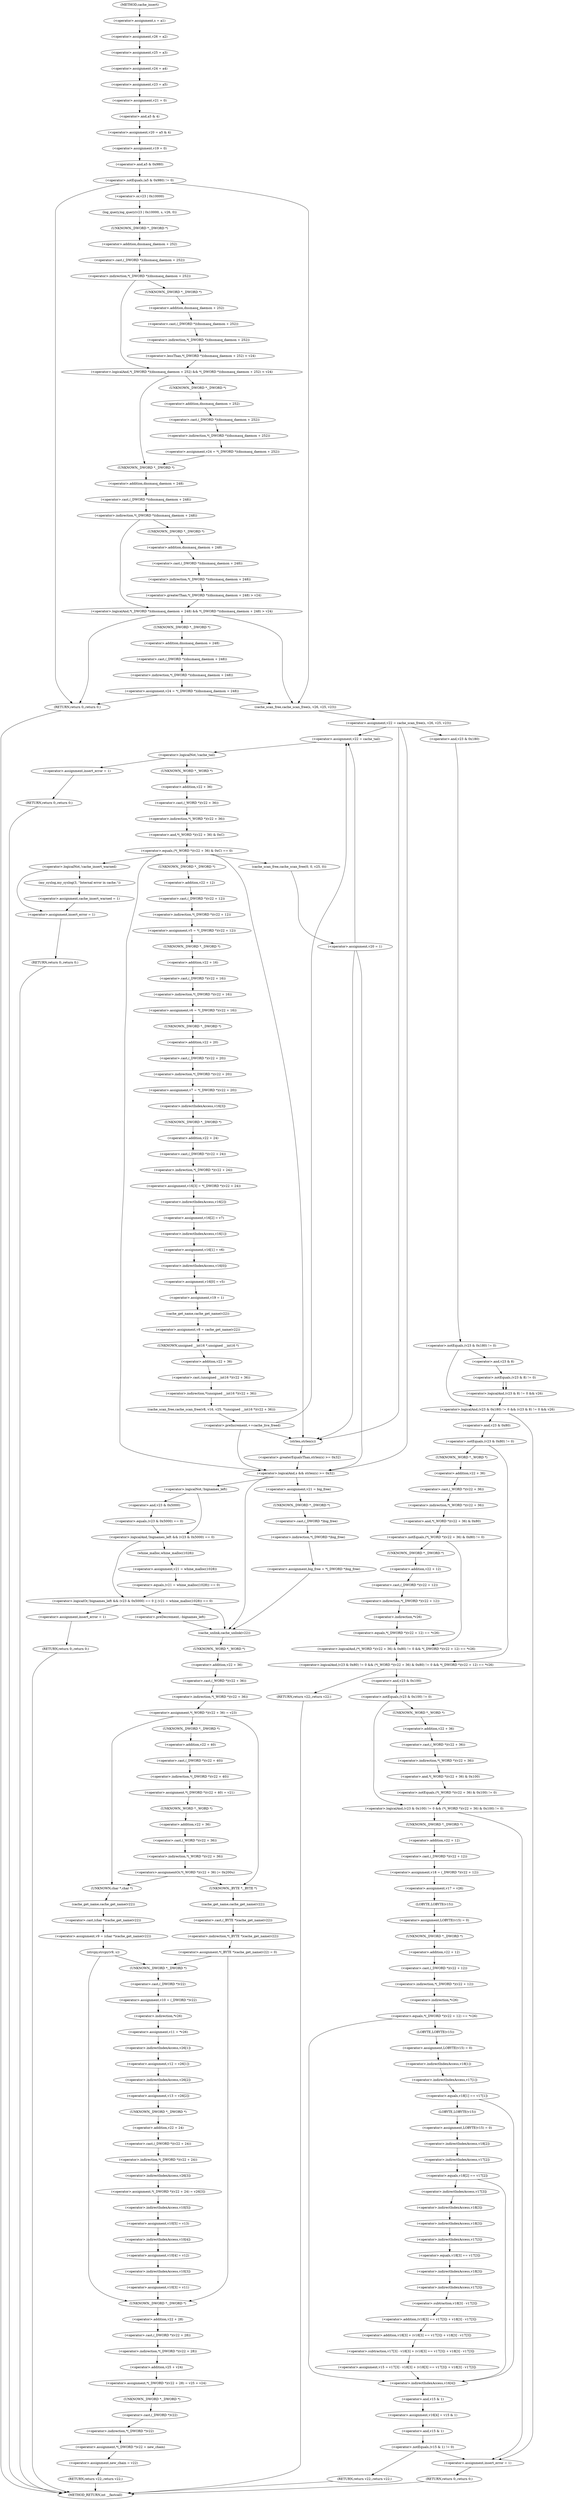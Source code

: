 digraph cache_insert {  
"1000152" [label = "(<operator>.assignment,s = a1)" ]
"1000155" [label = "(<operator>.assignment,v26 = a2)" ]
"1000158" [label = "(<operator>.assignment,v25 = a3)" ]
"1000161" [label = "(<operator>.assignment,v24 = a4)" ]
"1000164" [label = "(<operator>.assignment,v23 = a5)" ]
"1000167" [label = "(<operator>.assignment,v21 = 0)" ]
"1000170" [label = "(<operator>.assignment,v20 = a5 & 4)" ]
"1000172" [label = "(<operator>.and,a5 & 4)" ]
"1000175" [label = "(<operator>.assignment,v19 = 0)" ]
"1000179" [label = "(<operator>.notEquals,(a5 & 0x980) != 0)" ]
"1000180" [label = "(<operator>.and,a5 & 0x980)" ]
"1000185" [label = "(log_query,log_query(v23 | 0x10000, s, v26, 0))" ]
"1000186" [label = "(<operator>.or,v23 | 0x10000)" ]
"1000193" [label = "(<operator>.logicalAnd,*(_DWORD *)(dnsmasq_daemon + 252) && *(_DWORD *)(dnsmasq_daemon + 252) < v24)" ]
"1000194" [label = "(<operator>.indirection,*(_DWORD *)(dnsmasq_daemon + 252))" ]
"1000195" [label = "(<operator>.cast,(_DWORD *)(dnsmasq_daemon + 252))" ]
"1000196" [label = "(UNKNOWN,_DWORD *,_DWORD *)" ]
"1000197" [label = "(<operator>.addition,dnsmasq_daemon + 252)" ]
"1000200" [label = "(<operator>.lessThan,*(_DWORD *)(dnsmasq_daemon + 252) < v24)" ]
"1000201" [label = "(<operator>.indirection,*(_DWORD *)(dnsmasq_daemon + 252))" ]
"1000202" [label = "(<operator>.cast,(_DWORD *)(dnsmasq_daemon + 252))" ]
"1000203" [label = "(UNKNOWN,_DWORD *,_DWORD *)" ]
"1000204" [label = "(<operator>.addition,dnsmasq_daemon + 252)" ]
"1000208" [label = "(<operator>.assignment,v24 = *(_DWORD *)(dnsmasq_daemon + 252))" ]
"1000210" [label = "(<operator>.indirection,*(_DWORD *)(dnsmasq_daemon + 252))" ]
"1000211" [label = "(<operator>.cast,(_DWORD *)(dnsmasq_daemon + 252))" ]
"1000212" [label = "(UNKNOWN,_DWORD *,_DWORD *)" ]
"1000213" [label = "(<operator>.addition,dnsmasq_daemon + 252)" ]
"1000217" [label = "(<operator>.logicalAnd,*(_DWORD *)(dnsmasq_daemon + 248) && *(_DWORD *)(dnsmasq_daemon + 248) > v24)" ]
"1000218" [label = "(<operator>.indirection,*(_DWORD *)(dnsmasq_daemon + 248))" ]
"1000219" [label = "(<operator>.cast,(_DWORD *)(dnsmasq_daemon + 248))" ]
"1000220" [label = "(UNKNOWN,_DWORD *,_DWORD *)" ]
"1000221" [label = "(<operator>.addition,dnsmasq_daemon + 248)" ]
"1000224" [label = "(<operator>.greaterThan,*(_DWORD *)(dnsmasq_daemon + 248) > v24)" ]
"1000225" [label = "(<operator>.indirection,*(_DWORD *)(dnsmasq_daemon + 248))" ]
"1000226" [label = "(<operator>.cast,(_DWORD *)(dnsmasq_daemon + 248))" ]
"1000227" [label = "(UNKNOWN,_DWORD *,_DWORD *)" ]
"1000228" [label = "(<operator>.addition,dnsmasq_daemon + 248)" ]
"1000232" [label = "(<operator>.assignment,v24 = *(_DWORD *)(dnsmasq_daemon + 248))" ]
"1000234" [label = "(<operator>.indirection,*(_DWORD *)(dnsmasq_daemon + 248))" ]
"1000235" [label = "(<operator>.cast,(_DWORD *)(dnsmasq_daemon + 248))" ]
"1000236" [label = "(UNKNOWN,_DWORD *,_DWORD *)" ]
"1000237" [label = "(<operator>.addition,dnsmasq_daemon + 248)" ]
"1000242" [label = "(RETURN,return 0;,return 0;)" ]
"1000244" [label = "(<operator>.assignment,v22 = cache_scan_free(s, v26, v25, v23))" ]
"1000246" [label = "(cache_scan_free,cache_scan_free(s, v26, v25, v23))" ]
"1000255" [label = "(<operator>.logicalAnd,(v23 & 0x180) != 0 && (v23 & 8) != 0 && v26)" ]
"1000256" [label = "(<operator>.notEquals,(v23 & 0x180) != 0)" ]
"1000257" [label = "(<operator>.and,v23 & 0x180)" ]
"1000261" [label = "(<operator>.logicalAnd,(v23 & 8) != 0 && v26)" ]
"1000262" [label = "(<operator>.notEquals,(v23 & 8) != 0)" ]
"1000263" [label = "(<operator>.and,v23 & 8)" ]
"1000270" [label = "(<operator>.logicalAnd,(v23 & 0x80) != 0 && (*(_WORD *)(v22 + 36) & 0x80) != 0 && *(_DWORD *)(v22 + 12) == *v26)" ]
"1000271" [label = "(<operator>.notEquals,(v23 & 0x80) != 0)" ]
"1000272" [label = "(<operator>.and,v23 & 0x80)" ]
"1000276" [label = "(<operator>.logicalAnd,(*(_WORD *)(v22 + 36) & 0x80) != 0 && *(_DWORD *)(v22 + 12) == *v26)" ]
"1000277" [label = "(<operator>.notEquals,(*(_WORD *)(v22 + 36) & 0x80) != 0)" ]
"1000278" [label = "(<operator>.and,*(_WORD *)(v22 + 36) & 0x80)" ]
"1000279" [label = "(<operator>.indirection,*(_WORD *)(v22 + 36))" ]
"1000280" [label = "(<operator>.cast,(_WORD *)(v22 + 36))" ]
"1000281" [label = "(UNKNOWN,_WORD *,_WORD *)" ]
"1000282" [label = "(<operator>.addition,v22 + 36)" ]
"1000287" [label = "(<operator>.equals,*(_DWORD *)(v22 + 12) == *v26)" ]
"1000288" [label = "(<operator>.indirection,*(_DWORD *)(v22 + 12))" ]
"1000289" [label = "(<operator>.cast,(_DWORD *)(v22 + 12))" ]
"1000290" [label = "(UNKNOWN,_DWORD *,_DWORD *)" ]
"1000291" [label = "(<operator>.addition,v22 + 12)" ]
"1000294" [label = "(<operator>.indirection,*v26)" ]
"1000296" [label = "(RETURN,return v22;,return v22;)" ]
"1000299" [label = "(<operator>.logicalAnd,(v23 & 0x100) != 0 && (*(_WORD *)(v22 + 36) & 0x100) != 0)" ]
"1000300" [label = "(<operator>.notEquals,(v23 & 0x100) != 0)" ]
"1000301" [label = "(<operator>.and,v23 & 0x100)" ]
"1000305" [label = "(<operator>.notEquals,(*(_WORD *)(v22 + 36) & 0x100) != 0)" ]
"1000306" [label = "(<operator>.and,*(_WORD *)(v22 + 36) & 0x100)" ]
"1000307" [label = "(<operator>.indirection,*(_WORD *)(v22 + 36))" ]
"1000308" [label = "(<operator>.cast,(_WORD *)(v22 + 36))" ]
"1000309" [label = "(UNKNOWN,_WORD *,_WORD *)" ]
"1000310" [label = "(<operator>.addition,v22 + 36)" ]
"1000316" [label = "(<operator>.assignment,v18 = (_DWORD *)(v22 + 12))" ]
"1000318" [label = "(<operator>.cast,(_DWORD *)(v22 + 12))" ]
"1000319" [label = "(UNKNOWN,_DWORD *,_DWORD *)" ]
"1000320" [label = "(<operator>.addition,v22 + 12)" ]
"1000323" [label = "(<operator>.assignment,v17 = v26)" ]
"1000326" [label = "(<operator>.assignment,LOBYTE(v15) = 0)" ]
"1000327" [label = "(LOBYTE,LOBYTE(v15))" ]
"1000331" [label = "(<operator>.equals,*(_DWORD *)(v22 + 12) == *v26)" ]
"1000332" [label = "(<operator>.indirection,*(_DWORD *)(v22 + 12))" ]
"1000333" [label = "(<operator>.cast,(_DWORD *)(v22 + 12))" ]
"1000334" [label = "(UNKNOWN,_DWORD *,_DWORD *)" ]
"1000335" [label = "(<operator>.addition,v22 + 12)" ]
"1000338" [label = "(<operator>.indirection,*v26)" ]
"1000341" [label = "(<operator>.assignment,LOBYTE(v15) = 0)" ]
"1000342" [label = "(LOBYTE,LOBYTE(v15))" ]
"1000346" [label = "(<operator>.equals,v18[1] == v17[1])" ]
"1000347" [label = "(<operator>.indirectIndexAccess,v18[1])" ]
"1000350" [label = "(<operator>.indirectIndexAccess,v17[1])" ]
"1000354" [label = "(<operator>.assignment,LOBYTE(v15) = 0)" ]
"1000355" [label = "(LOBYTE,LOBYTE(v15))" ]
"1000359" [label = "(<operator>.equals,v18[2] == v17[2])" ]
"1000360" [label = "(<operator>.indirectIndexAccess,v18[2])" ]
"1000363" [label = "(<operator>.indirectIndexAccess,v17[2])" ]
"1000366" [label = "(<operator>.assignment,v15 = v17[3] - v18[3] + (v18[3] == v17[3]) + v18[3] - v17[3])" ]
"1000368" [label = "(<operator>.subtraction,v17[3] - v18[3] + (v18[3] == v17[3]) + v18[3] - v17[3])" ]
"1000369" [label = "(<operator>.indirectIndexAccess,v17[3])" ]
"1000372" [label = "(<operator>.addition,v18[3] + (v18[3] == v17[3]) + v18[3] - v17[3])" ]
"1000373" [label = "(<operator>.indirectIndexAccess,v18[3])" ]
"1000376" [label = "(<operator>.addition,(v18[3] == v17[3]) + v18[3] - v17[3])" ]
"1000377" [label = "(<operator>.equals,v18[3] == v17[3])" ]
"1000378" [label = "(<operator>.indirectIndexAccess,v18[3])" ]
"1000381" [label = "(<operator>.indirectIndexAccess,v17[3])" ]
"1000384" [label = "(<operator>.subtraction,v18[3] - v17[3])" ]
"1000385" [label = "(<operator>.indirectIndexAccess,v18[3])" ]
"1000388" [label = "(<operator>.indirectIndexAccess,v17[3])" ]
"1000391" [label = "(<operator>.assignment,v16[4] = v15 & 1)" ]
"1000392" [label = "(<operator>.indirectIndexAccess,v16[4])" ]
"1000395" [label = "(<operator>.and,v15 & 1)" ]
"1000399" [label = "(<operator>.notEquals,(v15 & 1) != 0)" ]
"1000400" [label = "(<operator>.and,v15 & 1)" ]
"1000404" [label = "(RETURN,return v22;,return v22;)" ]
"1000406" [label = "(<operator>.assignment,insert_error = 1)" ]
"1000409" [label = "(RETURN,return 0;,return 0;)" ]
"1000414" [label = "(<operator>.assignment,v22 = cache_tail)" ]
"1000418" [label = "(<operator>.logicalNot,!cache_tail)" ]
"1000421" [label = "(<operator>.assignment,insert_error = 1)" ]
"1000424" [label = "(RETURN,return 0;,return 0;)" ]
"1000427" [label = "(<operator>.equals,(*(_WORD *)(v22 + 36) & 0xC) == 0)" ]
"1000428" [label = "(<operator>.and,*(_WORD *)(v22 + 36) & 0xC)" ]
"1000429" [label = "(<operator>.indirection,*(_WORD *)(v22 + 36))" ]
"1000430" [label = "(<operator>.cast,(_WORD *)(v22 + 36))" ]
"1000431" [label = "(UNKNOWN,_WORD *,_WORD *)" ]
"1000432" [label = "(<operator>.addition,v22 + 36)" ]
"1000442" [label = "(<operator>.logicalNot,!cache_insert_warned)" ]
"1000445" [label = "(my_syslog,my_syslog(3, \"Internal error in cache.\"))" ]
"1000448" [label = "(<operator>.assignment,cache_insert_warned = 1)" ]
"1000451" [label = "(<operator>.assignment,insert_error = 1)" ]
"1000454" [label = "(RETURN,return 0;,return 0;)" ]
"1000459" [label = "(<operator>.assignment,v5 = *(_DWORD *)(v22 + 12))" ]
"1000461" [label = "(<operator>.indirection,*(_DWORD *)(v22 + 12))" ]
"1000462" [label = "(<operator>.cast,(_DWORD *)(v22 + 12))" ]
"1000463" [label = "(UNKNOWN,_DWORD *,_DWORD *)" ]
"1000464" [label = "(<operator>.addition,v22 + 12)" ]
"1000467" [label = "(<operator>.assignment,v6 = *(_DWORD *)(v22 + 16))" ]
"1000469" [label = "(<operator>.indirection,*(_DWORD *)(v22 + 16))" ]
"1000470" [label = "(<operator>.cast,(_DWORD *)(v22 + 16))" ]
"1000471" [label = "(UNKNOWN,_DWORD *,_DWORD *)" ]
"1000472" [label = "(<operator>.addition,v22 + 16)" ]
"1000475" [label = "(<operator>.assignment,v7 = *(_DWORD *)(v22 + 20))" ]
"1000477" [label = "(<operator>.indirection,*(_DWORD *)(v22 + 20))" ]
"1000478" [label = "(<operator>.cast,(_DWORD *)(v22 + 20))" ]
"1000479" [label = "(UNKNOWN,_DWORD *,_DWORD *)" ]
"1000480" [label = "(<operator>.addition,v22 + 20)" ]
"1000483" [label = "(<operator>.assignment,v16[3] = *(_DWORD *)(v22 + 24))" ]
"1000484" [label = "(<operator>.indirectIndexAccess,v16[3])" ]
"1000487" [label = "(<operator>.indirection,*(_DWORD *)(v22 + 24))" ]
"1000488" [label = "(<operator>.cast,(_DWORD *)(v22 + 24))" ]
"1000489" [label = "(UNKNOWN,_DWORD *,_DWORD *)" ]
"1000490" [label = "(<operator>.addition,v22 + 24)" ]
"1000493" [label = "(<operator>.assignment,v16[2] = v7)" ]
"1000494" [label = "(<operator>.indirectIndexAccess,v16[2])" ]
"1000498" [label = "(<operator>.assignment,v16[1] = v6)" ]
"1000499" [label = "(<operator>.indirectIndexAccess,v16[1])" ]
"1000503" [label = "(<operator>.assignment,v16[0] = v5)" ]
"1000504" [label = "(<operator>.indirectIndexAccess,v16[0])" ]
"1000508" [label = "(<operator>.assignment,v19 = 1)" ]
"1000511" [label = "(<operator>.assignment,v8 = cache_get_name(v22))" ]
"1000513" [label = "(cache_get_name,cache_get_name(v22))" ]
"1000515" [label = "(cache_scan_free,cache_scan_free(v8, v16, v25, *(unsigned __int16 *)(v22 + 36)))" ]
"1000519" [label = "(<operator>.indirection,*(unsigned __int16 *)(v22 + 36))" ]
"1000520" [label = "(<operator>.cast,(unsigned __int16 *)(v22 + 36))" ]
"1000521" [label = "(UNKNOWN,unsigned __int16 *,unsigned __int16 *)" ]
"1000522" [label = "(<operator>.addition,v22 + 36)" ]
"1000525" [label = "(<operator>.preIncrement,++cache_live_freed)" ]
"1000529" [label = "(cache_scan_free,cache_scan_free(0, 0, v25, 0))" ]
"1000534" [label = "(<operator>.assignment,v20 = 1)" ]
"1000538" [label = "(<operator>.logicalAnd,s && strlen(s) >= 0x32)" ]
"1000540" [label = "(<operator>.greaterEqualsThan,strlen(s) >= 0x32)" ]
"1000541" [label = "(strlen,strlen(s))" ]
"1000548" [label = "(<operator>.assignment,v21 = big_free)" ]
"1000551" [label = "(<operator>.assignment,big_free = *(_DWORD *)big_free)" ]
"1000553" [label = "(<operator>.indirection,*(_DWORD *)big_free)" ]
"1000554" [label = "(<operator>.cast,(_DWORD *)big_free)" ]
"1000555" [label = "(UNKNOWN,_DWORD *,_DWORD *)" ]
"1000560" [label = "(<operator>.logicalOr,!bignames_left && (v23 & 0x5000) == 0 || (v21 = whine_malloc(1028)) == 0)" ]
"1000561" [label = "(<operator>.logicalAnd,!bignames_left && (v23 & 0x5000) == 0)" ]
"1000562" [label = "(<operator>.logicalNot,!bignames_left)" ]
"1000564" [label = "(<operator>.equals,(v23 & 0x5000) == 0)" ]
"1000565" [label = "(<operator>.and,v23 & 0x5000)" ]
"1000569" [label = "(<operator>.equals,(v21 = whine_malloc(1028)) == 0)" ]
"1000570" [label = "(<operator>.assignment,v21 = whine_malloc(1028))" ]
"1000572" [label = "(whine_malloc,whine_malloc(1028))" ]
"1000576" [label = "(<operator>.assignment,insert_error = 1)" ]
"1000579" [label = "(RETURN,return 0;,return 0;)" ]
"1000583" [label = "(<operator>.preDecrement,--bignames_left)" ]
"1000585" [label = "(cache_unlink,cache_unlink(v22))" ]
"1000587" [label = "(<operator>.assignment,*(_WORD *)(v22 + 36) = v23)" ]
"1000588" [label = "(<operator>.indirection,*(_WORD *)(v22 + 36))" ]
"1000589" [label = "(<operator>.cast,(_WORD *)(v22 + 36))" ]
"1000590" [label = "(UNKNOWN,_WORD *,_WORD *)" ]
"1000591" [label = "(<operator>.addition,v22 + 36)" ]
"1000598" [label = "(<operator>.assignment,*(_DWORD *)(v22 + 40) = v21)" ]
"1000599" [label = "(<operator>.indirection,*(_DWORD *)(v22 + 40))" ]
"1000600" [label = "(<operator>.cast,(_DWORD *)(v22 + 40))" ]
"1000601" [label = "(UNKNOWN,_DWORD *,_DWORD *)" ]
"1000602" [label = "(<operator>.addition,v22 + 40)" ]
"1000606" [label = "(<operators>.assignmentOr,*(_WORD *)(v22 + 36) |= 0x200u)" ]
"1000607" [label = "(<operator>.indirection,*(_WORD *)(v22 + 36))" ]
"1000608" [label = "(<operator>.cast,(_WORD *)(v22 + 36))" ]
"1000609" [label = "(UNKNOWN,_WORD *,_WORD *)" ]
"1000610" [label = "(<operator>.addition,v22 + 36)" ]
"1000617" [label = "(<operator>.assignment,v9 = (char *)cache_get_name(v22))" ]
"1000619" [label = "(<operator>.cast,(char *)cache_get_name(v22))" ]
"1000620" [label = "(UNKNOWN,char *,char *)" ]
"1000621" [label = "(cache_get_name,cache_get_name(v22))" ]
"1000623" [label = "(strcpy,strcpy(v9, s))" ]
"1000628" [label = "(<operator>.assignment,*(_BYTE *)cache_get_name(v22) = 0)" ]
"1000629" [label = "(<operator>.indirection,*(_BYTE *)cache_get_name(v22))" ]
"1000630" [label = "(<operator>.cast,(_BYTE *)cache_get_name(v22))" ]
"1000631" [label = "(UNKNOWN,_BYTE *,_BYTE *)" ]
"1000632" [label = "(cache_get_name,cache_get_name(v22))" ]
"1000638" [label = "(<operator>.assignment,v10 = (_DWORD *)v22)" ]
"1000640" [label = "(<operator>.cast,(_DWORD *)v22)" ]
"1000641" [label = "(UNKNOWN,_DWORD *,_DWORD *)" ]
"1000643" [label = "(<operator>.assignment,v11 = *v26)" ]
"1000645" [label = "(<operator>.indirection,*v26)" ]
"1000647" [label = "(<operator>.assignment,v12 = v26[1])" ]
"1000649" [label = "(<operator>.indirectIndexAccess,v26[1])" ]
"1000652" [label = "(<operator>.assignment,v13 = v26[2])" ]
"1000654" [label = "(<operator>.indirectIndexAccess,v26[2])" ]
"1000657" [label = "(<operator>.assignment,*(_DWORD *)(v22 + 24) = v26[3])" ]
"1000658" [label = "(<operator>.indirection,*(_DWORD *)(v22 + 24))" ]
"1000659" [label = "(<operator>.cast,(_DWORD *)(v22 + 24))" ]
"1000660" [label = "(UNKNOWN,_DWORD *,_DWORD *)" ]
"1000661" [label = "(<operator>.addition,v22 + 24)" ]
"1000664" [label = "(<operator>.indirectIndexAccess,v26[3])" ]
"1000667" [label = "(<operator>.assignment,v10[5] = v13)" ]
"1000668" [label = "(<operator>.indirectIndexAccess,v10[5])" ]
"1000672" [label = "(<operator>.assignment,v10[4] = v12)" ]
"1000673" [label = "(<operator>.indirectIndexAccess,v10[4])" ]
"1000677" [label = "(<operator>.assignment,v10[3] = v11)" ]
"1000678" [label = "(<operator>.indirectIndexAccess,v10[3])" ]
"1000682" [label = "(<operator>.assignment,*(_DWORD *)(v22 + 28) = v25 + v24)" ]
"1000683" [label = "(<operator>.indirection,*(_DWORD *)(v22 + 28))" ]
"1000684" [label = "(<operator>.cast,(_DWORD *)(v22 + 28))" ]
"1000685" [label = "(UNKNOWN,_DWORD *,_DWORD *)" ]
"1000686" [label = "(<operator>.addition,v22 + 28)" ]
"1000689" [label = "(<operator>.addition,v25 + v24)" ]
"1000692" [label = "(<operator>.assignment,*(_DWORD *)v22 = new_chain)" ]
"1000693" [label = "(<operator>.indirection,*(_DWORD *)v22)" ]
"1000694" [label = "(<operator>.cast,(_DWORD *)v22)" ]
"1000695" [label = "(UNKNOWN,_DWORD *,_DWORD *)" ]
"1000698" [label = "(<operator>.assignment,new_chain = v22)" ]
"1000701" [label = "(RETURN,return v22;,return v22;)" ]
"1000123" [label = "(METHOD,cache_insert)" ]
"1000703" [label = "(METHOD_RETURN,int __fastcall)" ]
  "1000152" -> "1000155" 
  "1000155" -> "1000158" 
  "1000158" -> "1000161" 
  "1000161" -> "1000164" 
  "1000164" -> "1000167" 
  "1000167" -> "1000172" 
  "1000170" -> "1000175" 
  "1000172" -> "1000170" 
  "1000175" -> "1000180" 
  "1000179" -> "1000186" 
  "1000179" -> "1000242" 
  "1000179" -> "1000246" 
  "1000180" -> "1000179" 
  "1000185" -> "1000196" 
  "1000186" -> "1000185" 
  "1000193" -> "1000220" 
  "1000193" -> "1000212" 
  "1000194" -> "1000203" 
  "1000194" -> "1000193" 
  "1000195" -> "1000194" 
  "1000196" -> "1000197" 
  "1000197" -> "1000195" 
  "1000200" -> "1000193" 
  "1000201" -> "1000200" 
  "1000202" -> "1000201" 
  "1000203" -> "1000204" 
  "1000204" -> "1000202" 
  "1000208" -> "1000220" 
  "1000210" -> "1000208" 
  "1000211" -> "1000210" 
  "1000212" -> "1000213" 
  "1000213" -> "1000211" 
  "1000217" -> "1000236" 
  "1000217" -> "1000242" 
  "1000217" -> "1000246" 
  "1000218" -> "1000227" 
  "1000218" -> "1000217" 
  "1000219" -> "1000218" 
  "1000220" -> "1000221" 
  "1000221" -> "1000219" 
  "1000224" -> "1000217" 
  "1000225" -> "1000224" 
  "1000226" -> "1000225" 
  "1000227" -> "1000228" 
  "1000228" -> "1000226" 
  "1000232" -> "1000242" 
  "1000232" -> "1000246" 
  "1000234" -> "1000232" 
  "1000235" -> "1000234" 
  "1000236" -> "1000237" 
  "1000237" -> "1000235" 
  "1000242" -> "1000703" 
  "1000244" -> "1000257" 
  "1000244" -> "1000414" 
  "1000244" -> "1000538" 
  "1000244" -> "1000541" 
  "1000246" -> "1000244" 
  "1000255" -> "1000272" 
  "1000255" -> "1000406" 
  "1000256" -> "1000255" 
  "1000256" -> "1000263" 
  "1000257" -> "1000256" 
  "1000261" -> "1000255" 
  "1000262" -> "1000261" 
  "1000262" -> "1000261" 
  "1000263" -> "1000262" 
  "1000270" -> "1000296" 
  "1000270" -> "1000301" 
  "1000271" -> "1000281" 
  "1000271" -> "1000270" 
  "1000272" -> "1000271" 
  "1000276" -> "1000270" 
  "1000277" -> "1000290" 
  "1000277" -> "1000276" 
  "1000278" -> "1000277" 
  "1000279" -> "1000278" 
  "1000280" -> "1000279" 
  "1000281" -> "1000282" 
  "1000282" -> "1000280" 
  "1000287" -> "1000276" 
  "1000288" -> "1000294" 
  "1000289" -> "1000288" 
  "1000290" -> "1000291" 
  "1000291" -> "1000289" 
  "1000294" -> "1000287" 
  "1000296" -> "1000703" 
  "1000299" -> "1000319" 
  "1000299" -> "1000406" 
  "1000300" -> "1000309" 
  "1000300" -> "1000299" 
  "1000301" -> "1000300" 
  "1000305" -> "1000299" 
  "1000306" -> "1000305" 
  "1000307" -> "1000306" 
  "1000308" -> "1000307" 
  "1000309" -> "1000310" 
  "1000310" -> "1000308" 
  "1000316" -> "1000323" 
  "1000318" -> "1000316" 
  "1000319" -> "1000320" 
  "1000320" -> "1000318" 
  "1000323" -> "1000327" 
  "1000326" -> "1000334" 
  "1000327" -> "1000326" 
  "1000331" -> "1000342" 
  "1000331" -> "1000392" 
  "1000332" -> "1000338" 
  "1000333" -> "1000332" 
  "1000334" -> "1000335" 
  "1000335" -> "1000333" 
  "1000338" -> "1000331" 
  "1000341" -> "1000347" 
  "1000342" -> "1000341" 
  "1000346" -> "1000355" 
  "1000346" -> "1000392" 
  "1000347" -> "1000350" 
  "1000350" -> "1000346" 
  "1000354" -> "1000360" 
  "1000355" -> "1000354" 
  "1000359" -> "1000369" 
  "1000359" -> "1000392" 
  "1000360" -> "1000363" 
  "1000363" -> "1000359" 
  "1000366" -> "1000392" 
  "1000368" -> "1000366" 
  "1000369" -> "1000373" 
  "1000372" -> "1000368" 
  "1000373" -> "1000378" 
  "1000376" -> "1000372" 
  "1000377" -> "1000385" 
  "1000378" -> "1000381" 
  "1000381" -> "1000377" 
  "1000384" -> "1000376" 
  "1000385" -> "1000388" 
  "1000388" -> "1000384" 
  "1000391" -> "1000400" 
  "1000392" -> "1000395" 
  "1000395" -> "1000391" 
  "1000399" -> "1000404" 
  "1000399" -> "1000406" 
  "1000400" -> "1000399" 
  "1000404" -> "1000703" 
  "1000406" -> "1000409" 
  "1000409" -> "1000703" 
  "1000414" -> "1000418" 
  "1000418" -> "1000431" 
  "1000418" -> "1000421" 
  "1000421" -> "1000424" 
  "1000424" -> "1000703" 
  "1000427" -> "1000538" 
  "1000427" -> "1000541" 
  "1000427" -> "1000442" 
  "1000427" -> "1000463" 
  "1000427" -> "1000529" 
  "1000428" -> "1000427" 
  "1000429" -> "1000428" 
  "1000430" -> "1000429" 
  "1000431" -> "1000432" 
  "1000432" -> "1000430" 
  "1000442" -> "1000445" 
  "1000442" -> "1000451" 
  "1000445" -> "1000448" 
  "1000448" -> "1000451" 
  "1000451" -> "1000454" 
  "1000454" -> "1000703" 
  "1000459" -> "1000471" 
  "1000461" -> "1000459" 
  "1000462" -> "1000461" 
  "1000463" -> "1000464" 
  "1000464" -> "1000462" 
  "1000467" -> "1000479" 
  "1000469" -> "1000467" 
  "1000470" -> "1000469" 
  "1000471" -> "1000472" 
  "1000472" -> "1000470" 
  "1000475" -> "1000484" 
  "1000477" -> "1000475" 
  "1000478" -> "1000477" 
  "1000479" -> "1000480" 
  "1000480" -> "1000478" 
  "1000483" -> "1000494" 
  "1000484" -> "1000489" 
  "1000487" -> "1000483" 
  "1000488" -> "1000487" 
  "1000489" -> "1000490" 
  "1000490" -> "1000488" 
  "1000493" -> "1000499" 
  "1000494" -> "1000493" 
  "1000498" -> "1000504" 
  "1000499" -> "1000498" 
  "1000503" -> "1000508" 
  "1000504" -> "1000503" 
  "1000508" -> "1000513" 
  "1000511" -> "1000521" 
  "1000513" -> "1000511" 
  "1000515" -> "1000525" 
  "1000519" -> "1000515" 
  "1000520" -> "1000519" 
  "1000521" -> "1000522" 
  "1000522" -> "1000520" 
  "1000525" -> "1000414" 
  "1000525" -> "1000538" 
  "1000525" -> "1000541" 
  "1000529" -> "1000534" 
  "1000534" -> "1000414" 
  "1000534" -> "1000538" 
  "1000534" -> "1000541" 
  "1000538" -> "1000548" 
  "1000538" -> "1000562" 
  "1000538" -> "1000585" 
  "1000540" -> "1000538" 
  "1000541" -> "1000540" 
  "1000548" -> "1000555" 
  "1000551" -> "1000585" 
  "1000553" -> "1000551" 
  "1000554" -> "1000553" 
  "1000555" -> "1000554" 
  "1000560" -> "1000576" 
  "1000560" -> "1000583" 
  "1000560" -> "1000585" 
  "1000561" -> "1000560" 
  "1000561" -> "1000572" 
  "1000562" -> "1000561" 
  "1000562" -> "1000565" 
  "1000564" -> "1000561" 
  "1000565" -> "1000564" 
  "1000569" -> "1000560" 
  "1000570" -> "1000569" 
  "1000572" -> "1000570" 
  "1000576" -> "1000579" 
  "1000579" -> "1000703" 
  "1000583" -> "1000585" 
  "1000585" -> "1000590" 
  "1000587" -> "1000601" 
  "1000587" -> "1000631" 
  "1000587" -> "1000620" 
  "1000588" -> "1000587" 
  "1000589" -> "1000588" 
  "1000590" -> "1000591" 
  "1000591" -> "1000589" 
  "1000598" -> "1000609" 
  "1000599" -> "1000598" 
  "1000600" -> "1000599" 
  "1000601" -> "1000602" 
  "1000602" -> "1000600" 
  "1000606" -> "1000631" 
  "1000606" -> "1000620" 
  "1000607" -> "1000606" 
  "1000608" -> "1000607" 
  "1000609" -> "1000610" 
  "1000610" -> "1000608" 
  "1000617" -> "1000623" 
  "1000619" -> "1000617" 
  "1000620" -> "1000621" 
  "1000621" -> "1000619" 
  "1000623" -> "1000685" 
  "1000623" -> "1000641" 
  "1000628" -> "1000685" 
  "1000628" -> "1000641" 
  "1000629" -> "1000628" 
  "1000630" -> "1000629" 
  "1000631" -> "1000632" 
  "1000632" -> "1000630" 
  "1000638" -> "1000645" 
  "1000640" -> "1000638" 
  "1000641" -> "1000640" 
  "1000643" -> "1000649" 
  "1000645" -> "1000643" 
  "1000647" -> "1000654" 
  "1000649" -> "1000647" 
  "1000652" -> "1000660" 
  "1000654" -> "1000652" 
  "1000657" -> "1000668" 
  "1000658" -> "1000664" 
  "1000659" -> "1000658" 
  "1000660" -> "1000661" 
  "1000661" -> "1000659" 
  "1000664" -> "1000657" 
  "1000667" -> "1000673" 
  "1000668" -> "1000667" 
  "1000672" -> "1000678" 
  "1000673" -> "1000672" 
  "1000677" -> "1000685" 
  "1000678" -> "1000677" 
  "1000682" -> "1000695" 
  "1000683" -> "1000689" 
  "1000684" -> "1000683" 
  "1000685" -> "1000686" 
  "1000686" -> "1000684" 
  "1000689" -> "1000682" 
  "1000692" -> "1000698" 
  "1000693" -> "1000692" 
  "1000694" -> "1000693" 
  "1000695" -> "1000694" 
  "1000698" -> "1000701" 
  "1000701" -> "1000703" 
  "1000123" -> "1000152" 
}

